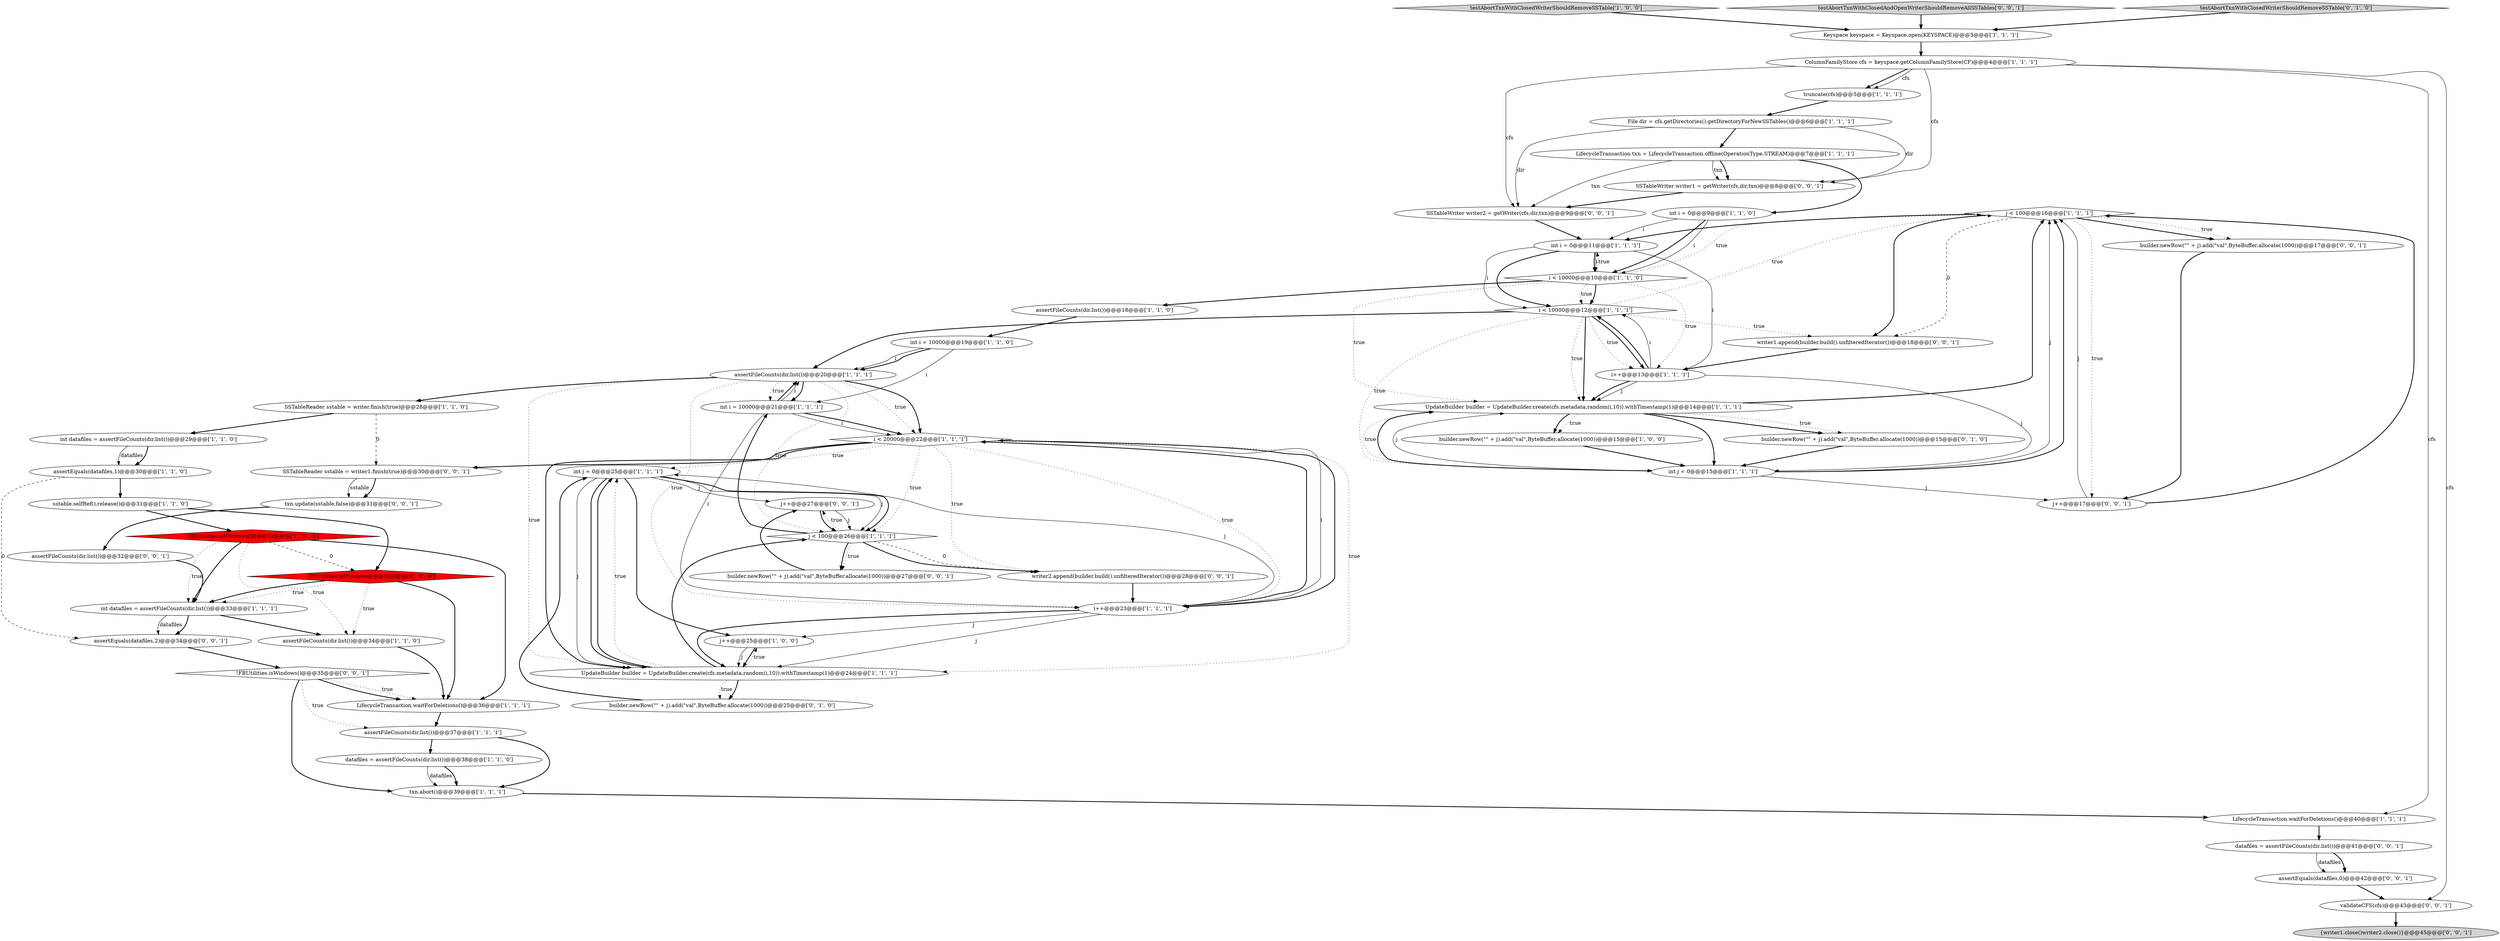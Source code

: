 digraph {
32 [style = filled, label = "j < 100@@@16@@@['1', '1', '1']", fillcolor = white, shape = diamond image = "AAA0AAABBB1BBB"];
46 [style = filled, label = "assertFileCounts(dir.list())@@@32@@@['0', '0', '1']", fillcolor = white, shape = ellipse image = "AAA0AAABBB3BBB"];
11 [style = filled, label = "int datafiles = assertFileCounts(dir.list())@@@29@@@['1', '1', '0']", fillcolor = white, shape = ellipse image = "AAA0AAABBB1BBB"];
54 [style = filled, label = "builder.newRow(\"\" + j).add(\"val\",ByteBuffer.allocate(1000))@@@17@@@['0', '0', '1']", fillcolor = white, shape = ellipse image = "AAA0AAABBB3BBB"];
25 [style = filled, label = "testAbortTxnWithClosedWriterShouldRemoveSSTable['1', '0', '0']", fillcolor = lightgray, shape = diamond image = "AAA0AAABBB1BBB"];
41 [style = filled, label = "txn.update(sstable,false)@@@31@@@['0', '0', '1']", fillcolor = white, shape = ellipse image = "AAA0AAABBB3BBB"];
34 [style = filled, label = "int i = 10000@@@21@@@['1', '1', '1']", fillcolor = white, shape = ellipse image = "AAA0AAABBB1BBB"];
58 [style = filled, label = "!FBUtilities.isWindows()@@@35@@@['0', '0', '1']", fillcolor = white, shape = diamond image = "AAA0AAABBB3BBB"];
12 [style = filled, label = "assertFileCounts(dir.list())@@@18@@@['1', '1', '0']", fillcolor = white, shape = ellipse image = "AAA0AAABBB1BBB"];
17 [style = filled, label = "UpdateBuilder builder = UpdateBuilder.create(cfs.metadata,random(i,10)).withTimestamp(1)@@@14@@@['1', '1', '1']", fillcolor = white, shape = ellipse image = "AAA0AAABBB1BBB"];
24 [style = filled, label = "assertFileCounts(dir.list())@@@20@@@['1', '1', '1']", fillcolor = white, shape = ellipse image = "AAA0AAABBB1BBB"];
31 [style = filled, label = "Keyspace keyspace = Keyspace.open(KEYSPACE)@@@3@@@['1', '1', '1']", fillcolor = white, shape = ellipse image = "AAA0AAABBB1BBB"];
43 [style = filled, label = "{writer1.close()writer2.close()}@@@45@@@['0', '0', '1']", fillcolor = lightgray, shape = ellipse image = "AAA0AAABBB3BBB"];
39 [style = filled, label = "builder.newRow(\"\" + j).add(\"val\",ByteBuffer.allocate(1000))@@@15@@@['0', '1', '0']", fillcolor = white, shape = ellipse image = "AAA0AAABBB2BBB"];
53 [style = filled, label = "j++@@@27@@@['0', '0', '1']", fillcolor = white, shape = ellipse image = "AAA0AAABBB3BBB"];
36 [style = filled, label = "SSTableReader sstable = writer.finish(true)@@@28@@@['1', '1', '0']", fillcolor = white, shape = ellipse image = "AAA0AAABBB1BBB"];
10 [style = filled, label = "i < 10000@@@12@@@['1', '1', '1']", fillcolor = white, shape = diamond image = "AAA0AAABBB1BBB"];
37 [style = filled, label = "builder.newRow(\"\" + j).add(\"val\",ByteBuffer.allocate(1000))@@@25@@@['0', '1', '0']", fillcolor = white, shape = ellipse image = "AAA0AAABBB2BBB"];
40 [style = filled, label = "!FBUtilities.isWindows@@@32@@@['0', '1', '0']", fillcolor = red, shape = diamond image = "AAA1AAABBB2BBB"];
57 [style = filled, label = "SSTableWriter writer1 = getWriter(cfs,dir,txn)@@@8@@@['0', '0', '1']", fillcolor = white, shape = ellipse image = "AAA0AAABBB3BBB"];
9 [style = filled, label = "j++@@@25@@@['1', '0', '0']", fillcolor = white, shape = ellipse image = "AAA0AAABBB1BBB"];
49 [style = filled, label = "datafiles = assertFileCounts(dir.list())@@@41@@@['0', '0', '1']", fillcolor = white, shape = ellipse image = "AAA0AAABBB3BBB"];
21 [style = filled, label = "LifecycleTransaction.waitForDeletions()@@@36@@@['1', '1', '1']", fillcolor = white, shape = ellipse image = "AAA0AAABBB1BBB"];
56 [style = filled, label = "builder.newRow(\"\" + j).add(\"val\",ByteBuffer.allocate(1000))@@@27@@@['0', '0', '1']", fillcolor = white, shape = ellipse image = "AAA0AAABBB3BBB"];
20 [style = filled, label = "builder.newRow(\"\" + j).add(\"val\",ByteBuffer.allocate(1000))@@@15@@@['1', '0', '0']", fillcolor = white, shape = ellipse image = "AAA0AAABBB1BBB"];
48 [style = filled, label = "SSTableReader sstable = writer1.finish(true)@@@30@@@['0', '0', '1']", fillcolor = white, shape = ellipse image = "AAA0AAABBB3BBB"];
4 [style = filled, label = "i < 10000@@@10@@@['1', '1', '0']", fillcolor = white, shape = diamond image = "AAA0AAABBB1BBB"];
0 [style = filled, label = "int i = 0@@@11@@@['1', '1', '1']", fillcolor = white, shape = ellipse image = "AAA0AAABBB1BBB"];
30 [style = filled, label = "int datafiles = assertFileCounts(dir.list())@@@33@@@['1', '1', '1']", fillcolor = white, shape = ellipse image = "AAA0AAABBB1BBB"];
51 [style = filled, label = "SSTableWriter writer2 = getWriter(cfs,dir,txn)@@@9@@@['0', '0', '1']", fillcolor = white, shape = ellipse image = "AAA0AAABBB3BBB"];
8 [style = filled, label = "truncate(cfs)@@@5@@@['1', '1', '1']", fillcolor = white, shape = ellipse image = "AAA0AAABBB1BBB"];
15 [style = filled, label = "assertEquals(datafiles,1)@@@30@@@['1', '1', '0']", fillcolor = white, shape = ellipse image = "AAA0AAABBB1BBB"];
35 [style = filled, label = "int j = 0@@@25@@@['1', '1', '1']", fillcolor = white, shape = ellipse image = "AAA0AAABBB1BBB"];
33 [style = filled, label = "j < 100@@@26@@@['1', '1', '1']", fillcolor = white, shape = diamond image = "AAA0AAABBB1BBB"];
14 [style = filled, label = "txn.abort()@@@39@@@['1', '1', '1']", fillcolor = white, shape = ellipse image = "AAA0AAABBB1BBB"];
1 [style = filled, label = "datafiles = assertFileCounts(dir.list())@@@38@@@['1', '1', '0']", fillcolor = white, shape = ellipse image = "AAA0AAABBB1BBB"];
22 [style = filled, label = "LifecycleTransaction txn = LifecycleTransaction.offline(OperationType.STREAM)@@@7@@@['1', '1', '1']", fillcolor = white, shape = ellipse image = "AAA0AAABBB1BBB"];
5 [style = filled, label = "int i = 10000@@@19@@@['1', '1', '0']", fillcolor = white, shape = ellipse image = "AAA0AAABBB1BBB"];
27 [style = filled, label = "assertFileCounts(dir.list())@@@34@@@['1', '1', '0']", fillcolor = white, shape = ellipse image = "AAA0AAABBB1BBB"];
16 [style = filled, label = "i++@@@13@@@['1', '1', '1']", fillcolor = white, shape = ellipse image = "AAA0AAABBB1BBB"];
52 [style = filled, label = "assertEquals(datafiles,2)@@@34@@@['0', '0', '1']", fillcolor = white, shape = ellipse image = "AAA0AAABBB3BBB"];
42 [style = filled, label = "writer2.append(builder.build().unfilteredIterator())@@@28@@@['0', '0', '1']", fillcolor = white, shape = ellipse image = "AAA0AAABBB3BBB"];
19 [style = filled, label = "assertFileCounts(dir.list())@@@37@@@['1', '1', '1']", fillcolor = white, shape = ellipse image = "AAA0AAABBB1BBB"];
23 [style = filled, label = "int j = 0@@@15@@@['1', '1', '1']", fillcolor = white, shape = ellipse image = "AAA0AAABBB1BBB"];
50 [style = filled, label = "testAbortTxnWithClosedAndOpenWriterShouldRemoveAllSSTables['0', '0', '1']", fillcolor = lightgray, shape = diamond image = "AAA0AAABBB3BBB"];
3 [style = filled, label = "UpdateBuilder builder = UpdateBuilder.create(cfs.metadata,random(i,10)).withTimestamp(1)@@@24@@@['1', '1', '1']", fillcolor = white, shape = ellipse image = "AAA0AAABBB1BBB"];
45 [style = filled, label = "writer1.append(builder.build().unfilteredIterator())@@@18@@@['0', '0', '1']", fillcolor = white, shape = ellipse image = "AAA0AAABBB3BBB"];
6 [style = filled, label = "!FBUtilities.isWindows()@@@32@@@['1', '0', '0']", fillcolor = red, shape = diamond image = "AAA1AAABBB1BBB"];
55 [style = filled, label = "validateCFS(cfs)@@@43@@@['0', '0', '1']", fillcolor = white, shape = ellipse image = "AAA0AAABBB3BBB"];
2 [style = filled, label = "File dir = cfs.getDirectories().getDirectoryForNewSSTables()@@@6@@@['1', '1', '1']", fillcolor = white, shape = ellipse image = "AAA0AAABBB1BBB"];
13 [style = filled, label = "LifecycleTransaction.waitForDeletions()@@@40@@@['1', '1', '1']", fillcolor = white, shape = ellipse image = "AAA0AAABBB1BBB"];
47 [style = filled, label = "assertEquals(datafiles,0)@@@42@@@['0', '0', '1']", fillcolor = white, shape = ellipse image = "AAA0AAABBB3BBB"];
18 [style = filled, label = "i++@@@23@@@['1', '1', '1']", fillcolor = white, shape = ellipse image = "AAA0AAABBB1BBB"];
7 [style = filled, label = "ColumnFamilyStore cfs = keyspace.getColumnFamilyStore(CF)@@@4@@@['1', '1', '1']", fillcolor = white, shape = ellipse image = "AAA0AAABBB1BBB"];
26 [style = filled, label = "i < 20000@@@22@@@['1', '1', '1']", fillcolor = white, shape = diamond image = "AAA0AAABBB1BBB"];
44 [style = filled, label = "j++@@@17@@@['0', '0', '1']", fillcolor = white, shape = ellipse image = "AAA0AAABBB3BBB"];
38 [style = filled, label = "testAbortTxnWithClosedWriterShouldRemoveSSTable['0', '1', '0']", fillcolor = lightgray, shape = diamond image = "AAA0AAABBB2BBB"];
29 [style = filled, label = "int i = 0@@@9@@@['1', '1', '0']", fillcolor = white, shape = ellipse image = "AAA0AAABBB1BBB"];
28 [style = filled, label = "sstable.selfRef().release()@@@31@@@['1', '1', '0']", fillcolor = white, shape = ellipse image = "AAA0AAABBB1BBB"];
18->3 [style = bold, label=""];
28->6 [style = bold, label=""];
12->5 [style = bold, label=""];
2->57 [style = solid, label="dir"];
10->24 [style = bold, label=""];
30->52 [style = bold, label=""];
32->0 [style = bold, label=""];
7->57 [style = solid, label="cfs"];
53->33 [style = solid, label="j"];
29->0 [style = solid, label="i"];
24->34 [style = bold, label=""];
16->17 [style = solid, label="j"];
24->33 [style = dotted, label="true"];
10->17 [style = bold, label=""];
13->49 [style = bold, label=""];
38->31 [style = bold, label=""];
0->4 [style = solid, label="i"];
3->35 [style = dotted, label="true"];
7->8 [style = bold, label=""];
35->53 [style = solid, label="j"];
36->11 [style = bold, label=""];
7->8 [style = solid, label="cfs"];
10->32 [style = dotted, label="true"];
16->10 [style = solid, label="i"];
25->31 [style = bold, label=""];
3->35 [style = bold, label=""];
19->1 [style = bold, label=""];
34->24 [style = bold, label=""];
34->26 [style = bold, label=""];
33->42 [style = bold, label=""];
39->23 [style = bold, label=""];
22->57 [style = bold, label=""];
33->56 [style = bold, label=""];
16->23 [style = solid, label="j"];
30->52 [style = solid, label="datafiles"];
15->52 [style = dashed, label="0"];
23->17 [style = bold, label=""];
35->3 [style = solid, label="j"];
32->54 [style = dotted, label="true"];
24->3 [style = dotted, label="true"];
23->44 [style = solid, label="j"];
4->17 [style = dotted, label="true"];
56->53 [style = bold, label=""];
10->16 [style = dotted, label="true"];
17->39 [style = dotted, label="true"];
17->20 [style = bold, label=""];
17->20 [style = dotted, label="true"];
34->18 [style = solid, label="i"];
48->41 [style = bold, label=""];
7->13 [style = solid, label="cfs"];
21->19 [style = bold, label=""];
57->51 [style = bold, label=""];
4->0 [style = dotted, label="true"];
58->21 [style = dotted, label="true"];
30->27 [style = bold, label=""];
40->30 [style = dotted, label="true"];
51->0 [style = bold, label=""];
3->33 [style = bold, label=""];
16->17 [style = bold, label=""];
26->3 [style = dotted, label="true"];
17->23 [style = dotted, label="true"];
9->3 [style = solid, label="j"];
52->58 [style = bold, label=""];
10->23 [style = dotted, label="true"];
20->23 [style = bold, label=""];
24->26 [style = dotted, label="true"];
35->33 [style = solid, label="j"];
54->44 [style = bold, label=""];
50->31 [style = bold, label=""];
18->35 [style = solid, label="j"];
17->39 [style = bold, label=""];
44->32 [style = bold, label=""];
7->51 [style = solid, label="cfs"];
24->34 [style = dotted, label="true"];
53->33 [style = bold, label=""];
5->24 [style = solid, label="i"];
23->32 [style = solid, label="j"];
41->46 [style = bold, label=""];
26->18 [style = dotted, label="true"];
4->32 [style = dotted, label="true"];
26->48 [style = bold, label=""];
40->21 [style = bold, label=""];
24->18 [style = dotted, label="true"];
34->26 [style = solid, label="i"];
4->10 [style = bold, label=""];
22->57 [style = solid, label="txn"];
26->33 [style = dotted, label="true"];
3->37 [style = bold, label=""];
35->3 [style = bold, label=""];
2->51 [style = solid, label="dir"];
26->42 [style = dotted, label="true"];
58->19 [style = dotted, label="true"];
4->10 [style = dotted, label="true"];
35->9 [style = bold, label=""];
6->21 [style = bold, label=""];
26->3 [style = bold, label=""];
58->14 [style = bold, label=""];
18->26 [style = bold, label=""];
22->29 [style = bold, label=""];
23->32 [style = bold, label=""];
1->14 [style = solid, label="datafiles"];
45->16 [style = bold, label=""];
10->45 [style = dotted, label="true"];
3->37 [style = dotted, label="true"];
6->40 [style = dashed, label="0"];
3->9 [style = dotted, label="true"];
36->48 [style = dashed, label="0"];
31->7 [style = bold, label=""];
17->23 [style = bold, label=""];
10->17 [style = dotted, label="true"];
49->47 [style = solid, label="datafiles"];
0->10 [style = solid, label="i"];
33->53 [style = dotted, label="true"];
24->26 [style = bold, label=""];
32->45 [style = dashed, label="0"];
46->30 [style = bold, label=""];
19->14 [style = bold, label=""];
10->16 [style = bold, label=""];
8->2 [style = bold, label=""];
15->28 [style = bold, label=""];
0->16 [style = solid, label="i"];
5->24 [style = bold, label=""];
4->12 [style = bold, label=""];
9->3 [style = bold, label=""];
55->43 [style = bold, label=""];
40->30 [style = bold, label=""];
26->35 [style = dotted, label="true"];
14->13 [style = bold, label=""];
37->35 [style = bold, label=""];
6->27 [style = dotted, label="true"];
40->27 [style = dotted, label="true"];
27->21 [style = bold, label=""];
32->44 [style = dotted, label="true"];
6->30 [style = dotted, label="true"];
32->45 [style = bold, label=""];
44->32 [style = solid, label="j"];
42->18 [style = bold, label=""];
29->4 [style = bold, label=""];
11->15 [style = solid, label="datafiles"];
28->40 [style = bold, label=""];
7->55 [style = solid, label="cfs"];
16->10 [style = bold, label=""];
35->33 [style = bold, label=""];
17->32 [style = bold, label=""];
5->34 [style = solid, label="i"];
18->3 [style = solid, label="j"];
11->15 [style = bold, label=""];
49->47 [style = bold, label=""];
33->56 [style = dotted, label="true"];
33->42 [style = dashed, label="0"];
29->4 [style = solid, label="i"];
24->36 [style = bold, label=""];
0->10 [style = bold, label=""];
18->26 [style = solid, label="i"];
47->55 [style = bold, label=""];
0->4 [style = bold, label=""];
18->9 [style = solid, label="j"];
34->24 [style = solid, label="i"];
58->21 [style = bold, label=""];
1->14 [style = bold, label=""];
4->16 [style = dotted, label="true"];
32->54 [style = bold, label=""];
2->22 [style = bold, label=""];
23->17 [style = solid, label="j"];
48->41 [style = solid, label="sstable"];
33->34 [style = bold, label=""];
22->51 [style = solid, label="txn"];
26->18 [style = bold, label=""];
6->30 [style = bold, label=""];
}
